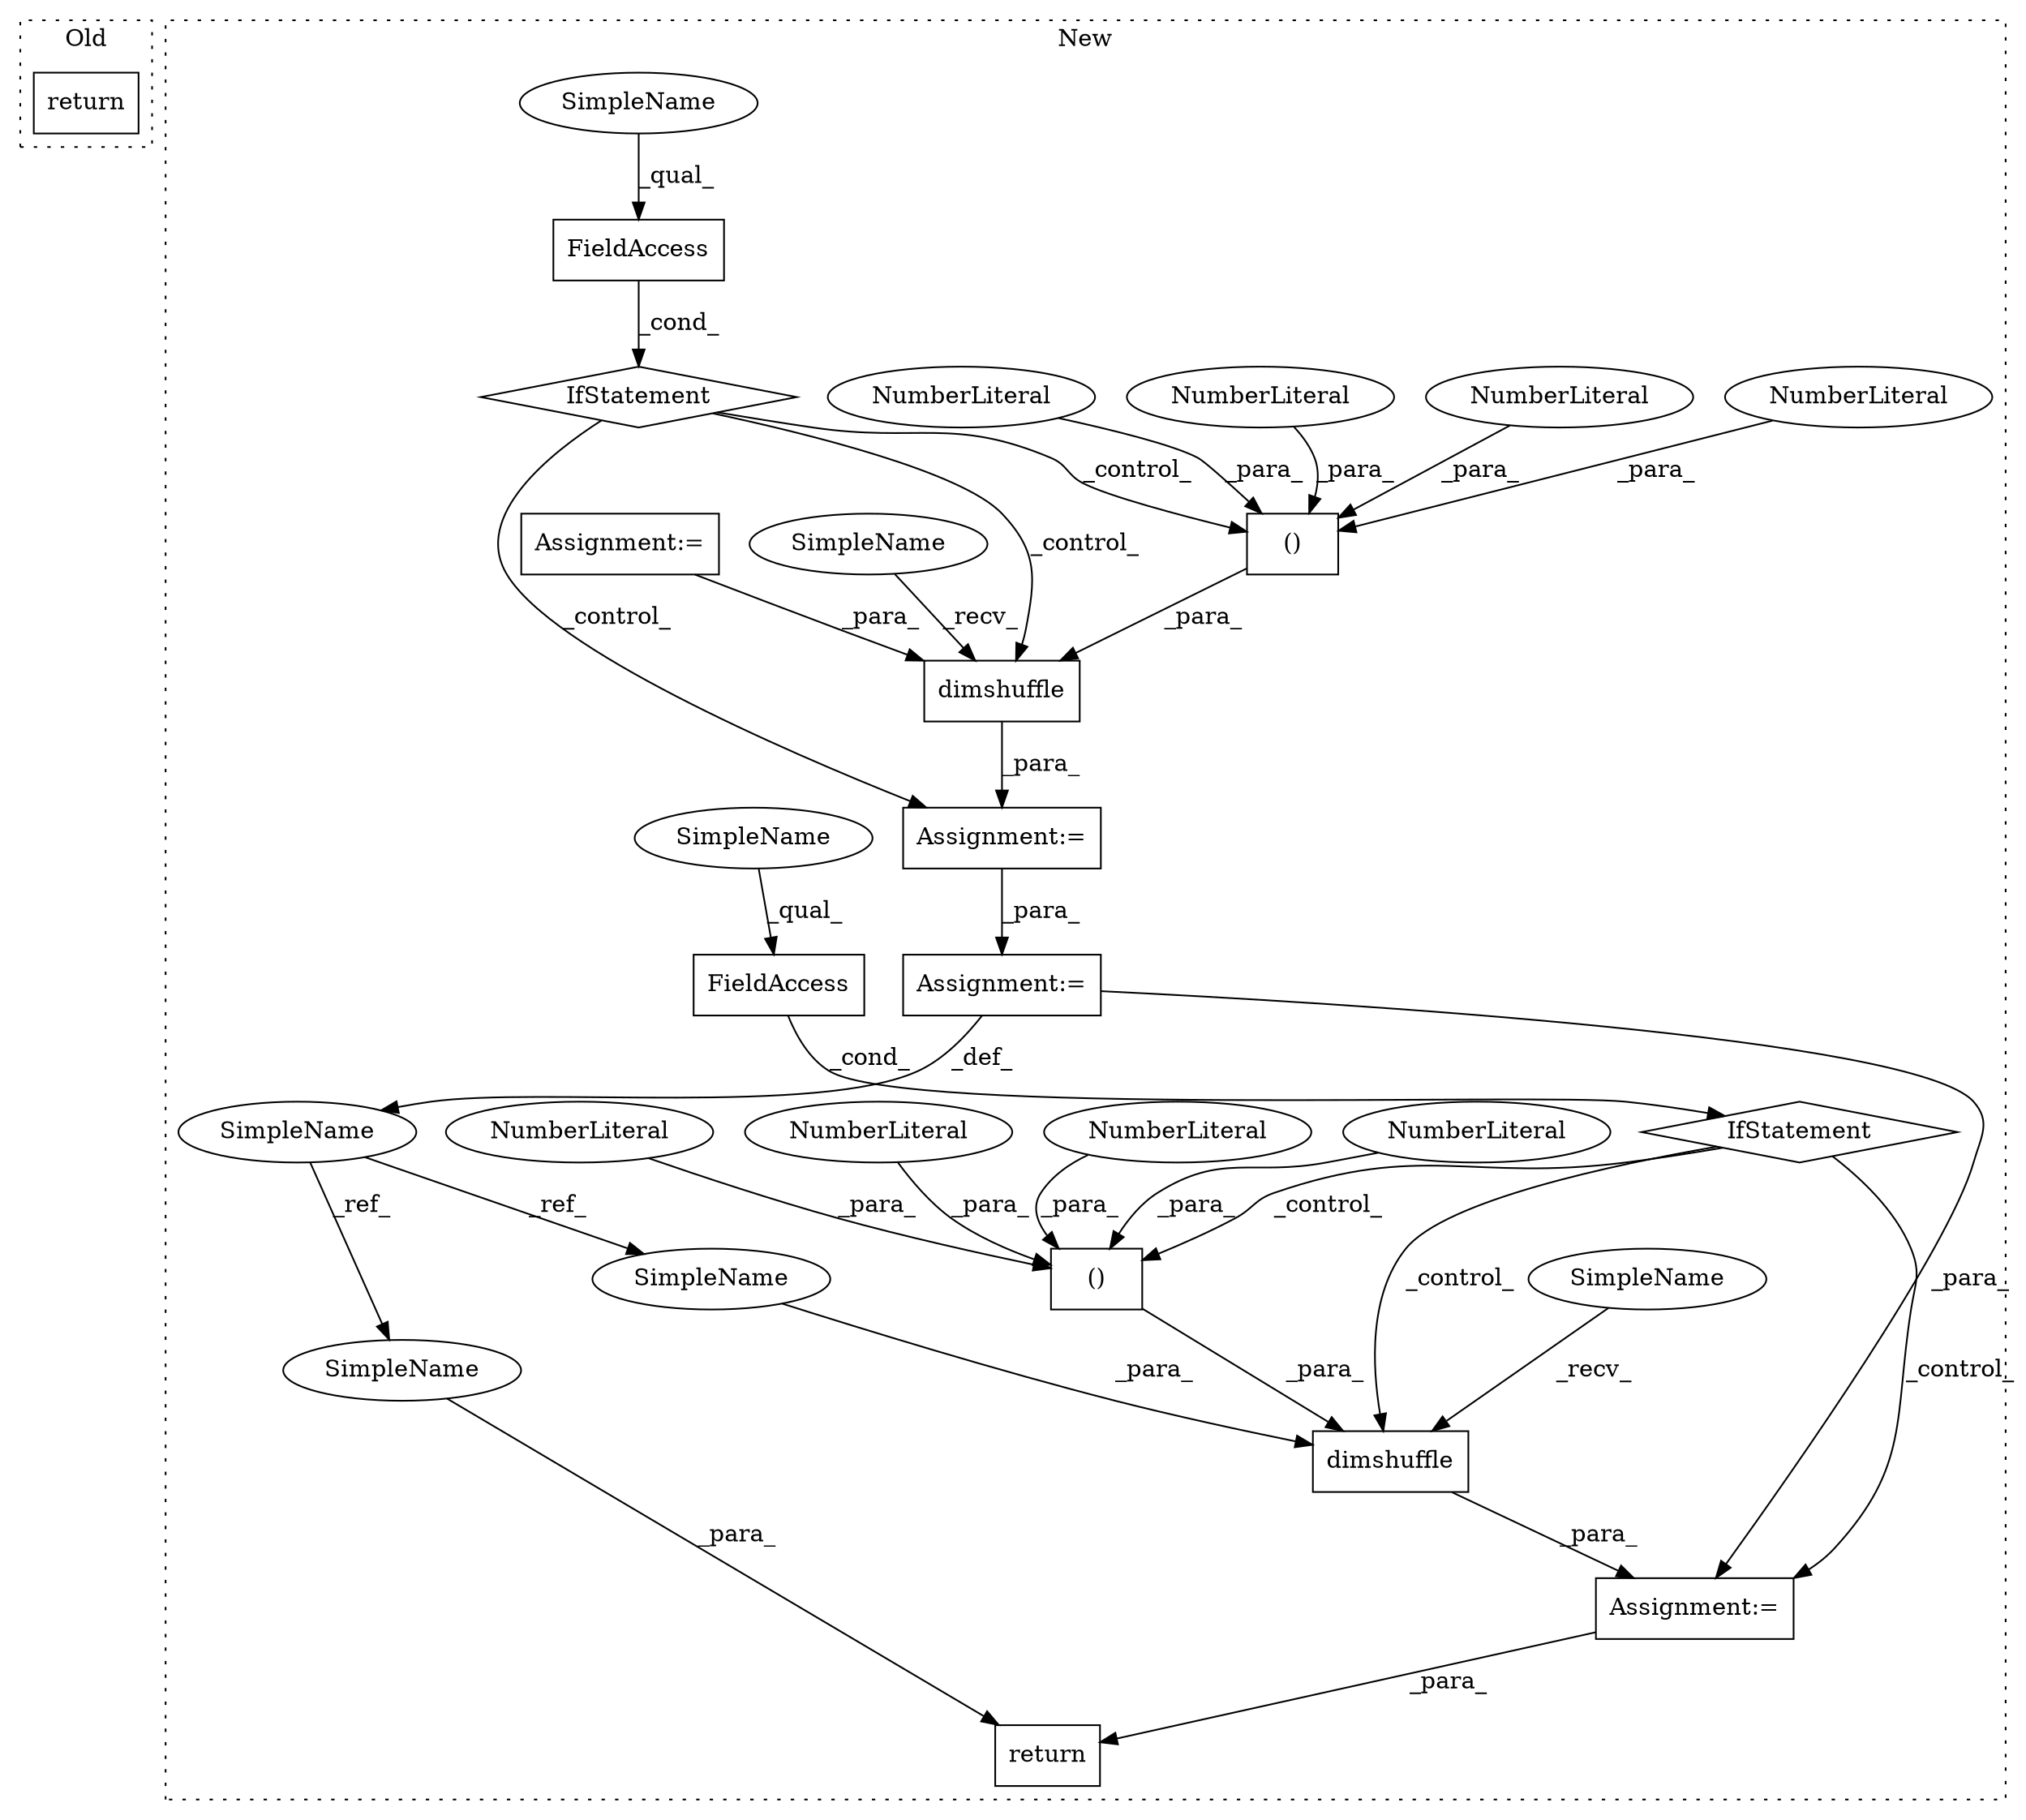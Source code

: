 digraph G {
subgraph cluster0 {
1 [label="return" a="41" s="12137" l="7" shape="box"];
label = "Old";
style="dotted";
}
subgraph cluster1 {
2 [label="dimshuffle" a="32" s="18426,18497" l="11,2" shape="box"];
3 [label="return" a="41" s="18511" l="7" shape="box"];
4 [label="Assignment:=" a="7" s="18423" l="1" shape="box"];
5 [label="IfStatement" a="25" s="18377,18404" l="4,2" shape="diamond"];
6 [label="FieldAccess" a="22" s="18381" l="23" shape="box"];
7 [label="()" a="106" s="18201" l="43" shape="box"];
8 [label="FieldAccess" a="22" s="18118" l="23" shape="box"];
9 [label="()" a="106" s="18454" l="43" shape="box"];
10 [label="NumberLiteral" a="34" s="18201" l="1" shape="ellipse"];
11 [label="NumberLiteral" a="34" s="18468" l="1" shape="ellipse"];
12 [label="NumberLiteral" a="34" s="18454" l="1" shape="ellipse"];
13 [label="NumberLiteral" a="34" s="18496" l="1" shape="ellipse"];
14 [label="NumberLiteral" a="34" s="18215" l="1" shape="ellipse"];
15 [label="NumberLiteral" a="34" s="18243" l="1" shape="ellipse"];
16 [label="SimpleName" a="42" s="18258" l="9" shape="ellipse"];
17 [label="IfStatement" a="25" s="18114,18141" l="4,2" shape="diamond"];
18 [label="Assignment:=" a="7" s="18165" l="1" shape="box"];
19 [label="Assignment:=" a="7" s="18267" l="1" shape="box"];
20 [label="dimshuffle" a="32" s="18168,18244" l="11,2" shape="box"];
21 [label="Assignment:=" a="7" s="18075" l="14" shape="box"];
22 [label="NumberLiteral" a="34" s="18482" l="1" shape="ellipse"];
23 [label="NumberLiteral" a="34" s="18229" l="1" shape="ellipse"];
24 [label="SimpleName" a="42" s="18381" l="4" shape="ellipse"];
25 [label="SimpleName" a="42" s="18118" l="4" shape="ellipse"];
26 [label="SimpleName" a="42" s="18424" l="1" shape="ellipse"];
27 [label="SimpleName" a="42" s="18166" l="1" shape="ellipse"];
28 [label="SimpleName" a="42" s="18518" l="9" shape="ellipse"];
29 [label="SimpleName" a="42" s="18437" l="9" shape="ellipse"];
label = "New";
style="dotted";
}
2 -> 4 [label="_para_"];
4 -> 3 [label="_para_"];
5 -> 9 [label="_control_"];
5 -> 4 [label="_control_"];
5 -> 2 [label="_control_"];
6 -> 5 [label="_cond_"];
7 -> 20 [label="_para_"];
8 -> 17 [label="_cond_"];
9 -> 2 [label="_para_"];
10 -> 7 [label="_para_"];
11 -> 9 [label="_para_"];
12 -> 9 [label="_para_"];
13 -> 9 [label="_para_"];
14 -> 7 [label="_para_"];
15 -> 7 [label="_para_"];
16 -> 28 [label="_ref_"];
16 -> 29 [label="_ref_"];
17 -> 7 [label="_control_"];
17 -> 18 [label="_control_"];
17 -> 20 [label="_control_"];
18 -> 19 [label="_para_"];
19 -> 4 [label="_para_"];
19 -> 16 [label="_def_"];
20 -> 18 [label="_para_"];
21 -> 20 [label="_para_"];
22 -> 9 [label="_para_"];
23 -> 7 [label="_para_"];
24 -> 6 [label="_qual_"];
25 -> 8 [label="_qual_"];
26 -> 2 [label="_recv_"];
27 -> 20 [label="_recv_"];
28 -> 3 [label="_para_"];
29 -> 2 [label="_para_"];
}